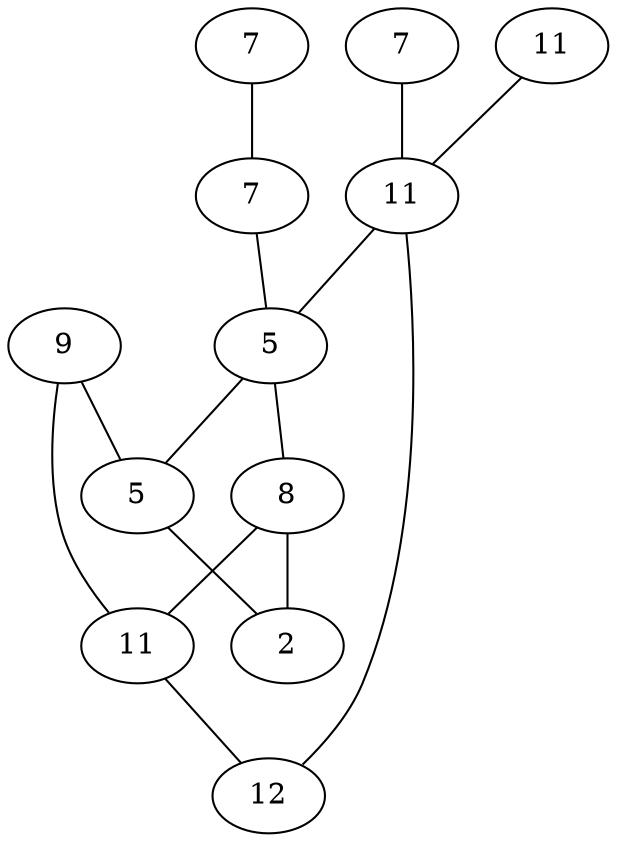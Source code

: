 graph G {
0 [label=7];
1 [label=7];
2 [label=9];
4 [label=7];
5 [label=11];
7 [label=11];
8 [label=5];
10 [label=8];
12 [label=5];
14 [label=11];
15 [label=2];
16 [label=12];
0--1 ;
1--8 ;
2--12 ;
2--14 ;
4--7 ;
5--7 ;
7--8 ;
8--10 ;
8--12 ;
10--14 ;
10--15 ;
12--15 ;
14--16 ;
7--16 ;
}
